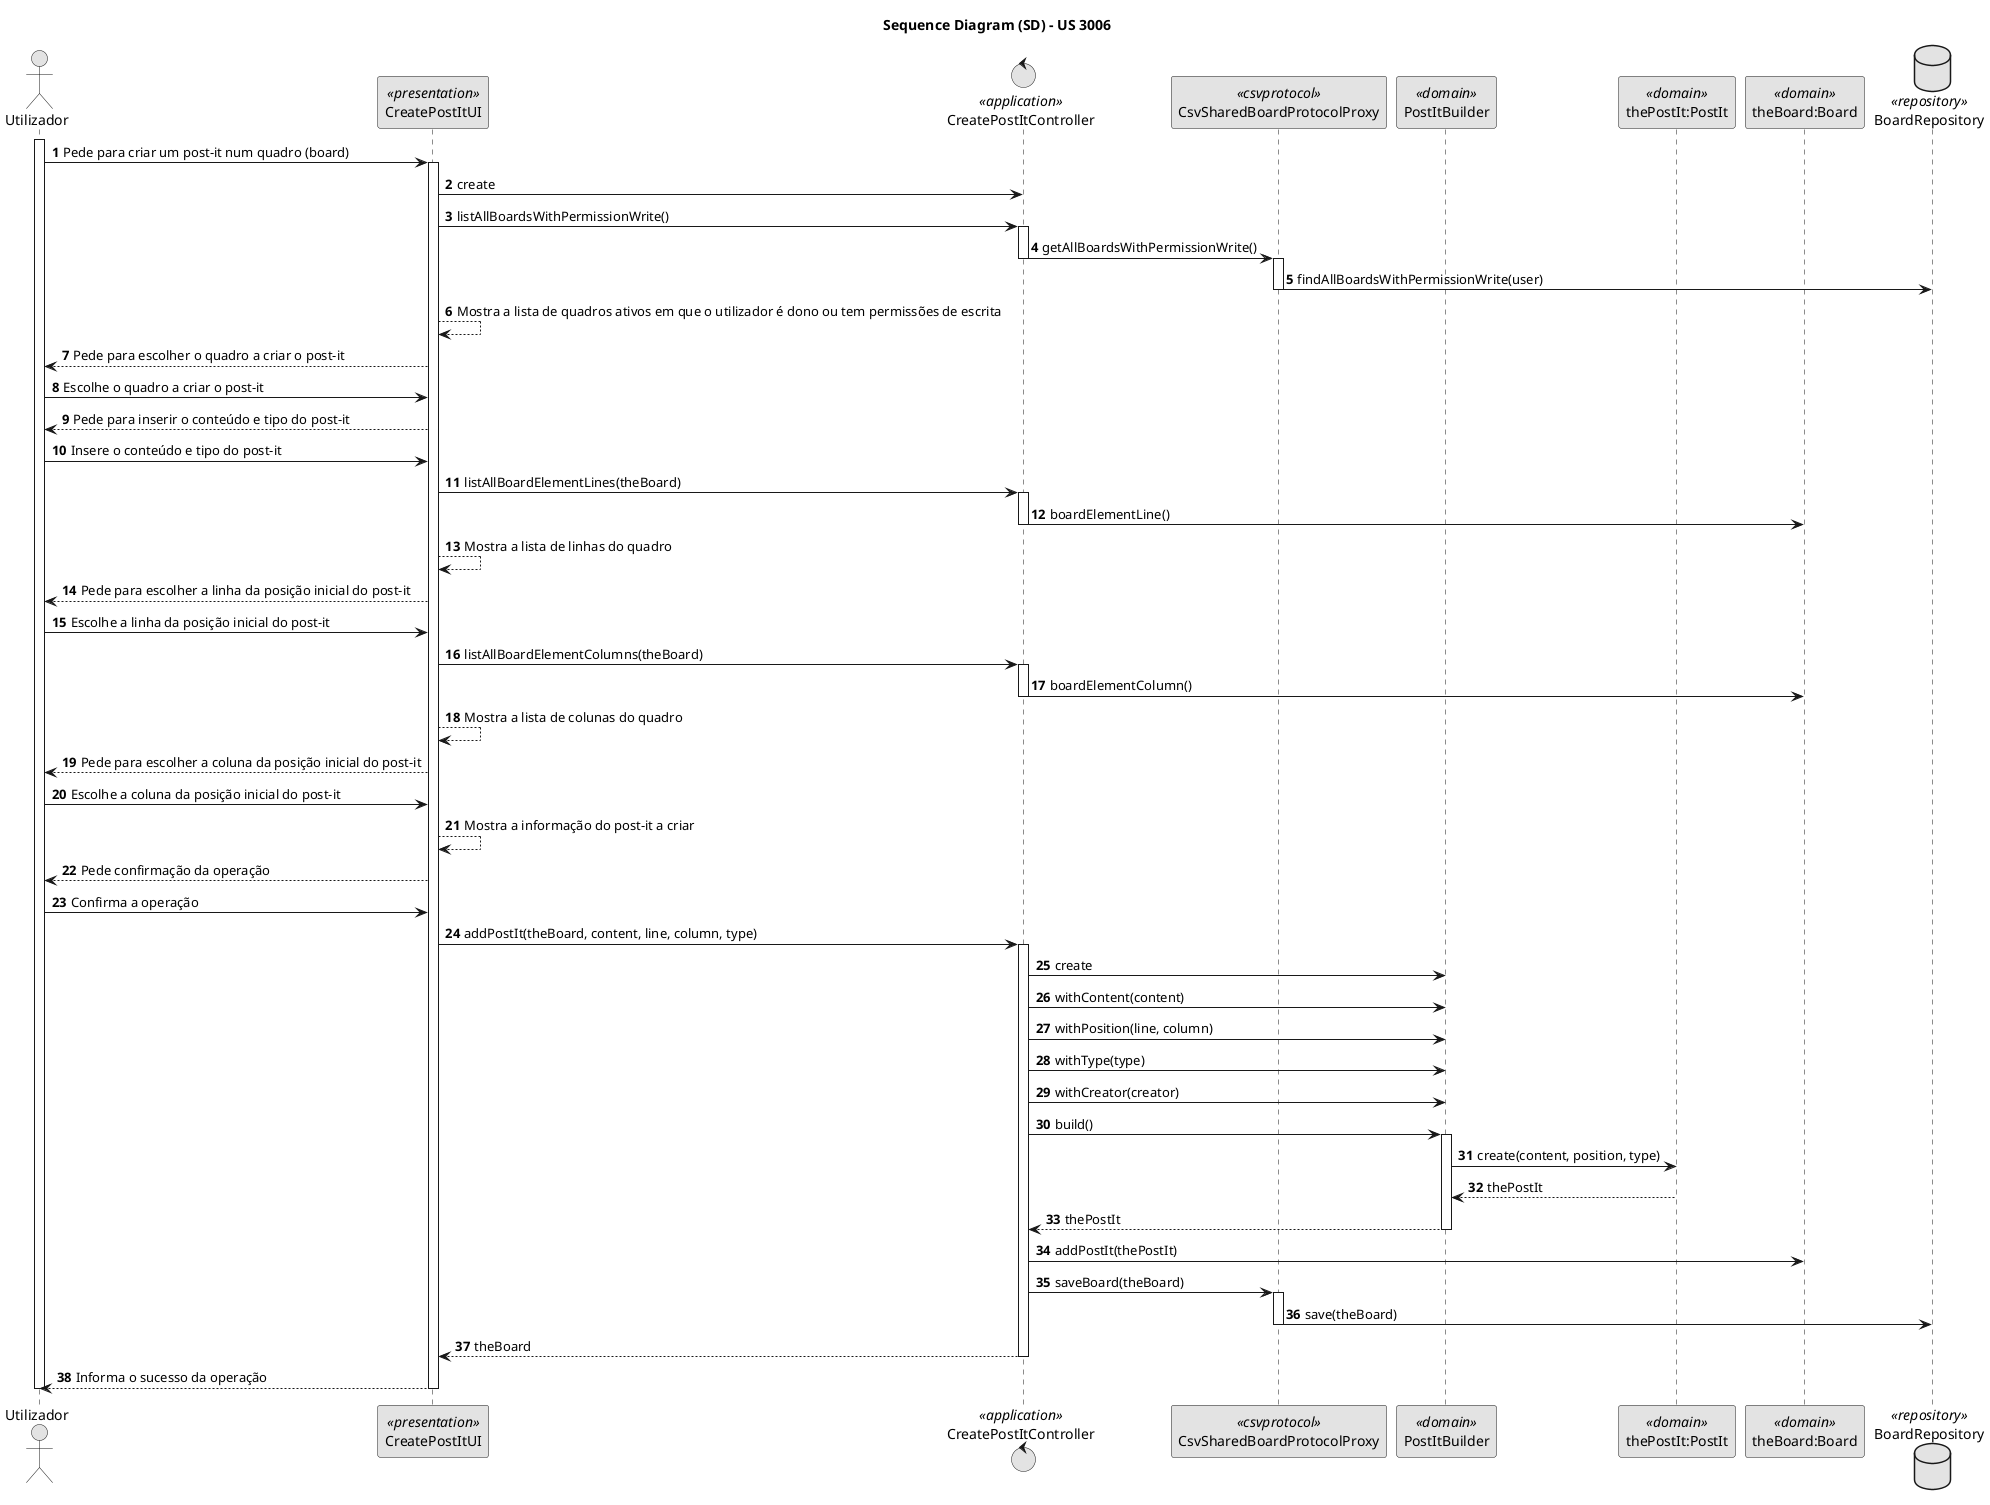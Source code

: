 @startuml
skinparam monochrome true
skinparam packageStyle rectangle
skinparam shadowing false

title Sequence Diagram (SD) - US 3006
autonumber

actor Utilizador as Actor
participant CreatePostItUI as UI <<presentation>>
control CreatePostItController as Controller <<application>>
participant CsvSharedBoardProtocolProxy as Proxy <<csvprotocol>>
participant PostItBuilder as Builder <<domain>>
participant "thePostIt:PostIt" as PostItDomain <<domain>>
participant "theBoard:Board" as BoardDomain <<domain>>
database BoardRepository as Repository <<repository>>

activate Actor
    Actor -> UI : Pede para criar um post-it num quadro (board)
    activate UI
        UI -> Controller : create
        UI -> Controller : listAllBoardsWithPermissionWrite()

        activate Controller
            Controller -> Proxy : getAllBoardsWithPermissionWrite()
        deactivate Controller
        activate Proxy
            Proxy -> Repository : findAllBoardsWithPermissionWrite(user)
        deactivate Proxy

    UI --> UI : Mostra a lista de quadros ativos em que o utilizador é dono ou tem permissões de escrita

    UI --> Actor : Pede para escolher o quadro a criar o post-it

    Actor -> UI : Escolhe o quadro a criar o post-it

        deactivate Controller

    UI --> Actor : Pede para inserir o conteúdo e tipo do post-it

    Actor -> UI : Insere o conteúdo e tipo do post-it

        UI -> Controller : listAllBoardElementLines(theBoard)
        activate Controller
            Controller -> BoardDomain : boardElementLine()
        deactivate Controller

    UI --> UI : Mostra a lista de linhas do quadro

    UI --> Actor : Pede para escolher a linha da posição inicial do post-it

    Actor -> UI : Escolhe a linha da posição inicial do post-it

        UI -> Controller : listAllBoardElementColumns(theBoard)
        activate Controller
            Controller -> BoardDomain : boardElementColumn()
        deactivate Controller

    UI --> UI : Mostra a lista de colunas do quadro

    UI --> Actor : Pede para escolher a coluna da posição inicial do post-it

    Actor -> UI : Escolhe a coluna da posição inicial do post-it

    UI --> UI : Mostra a informação do post-it a criar

    UI --> Actor : Pede confirmação da operação

    Actor -> UI : Confirma a operação

        UI -> Controller : addPostIt(theBoard, content, line, column, type)
        activate Controller
            Controller -> Builder : create
            Controller -> Builder : withContent(content)
            Controller -> Builder : withPosition(line, column)
            Controller -> Builder : withType(type)
            Controller -> Builder : withCreator(creator)
            Controller -> Builder : build()

            activate Builder
                Builder -> PostItDomain : create(content, position, type)
                PostItDomain --> Builder : thePostIt
                Builder --> Controller : thePostIt
            deactivate Builder

            Controller -> BoardDomain : addPostIt(thePostIt)
            Controller -> Proxy : saveBoard(theBoard)

            activate Proxy
                Proxy -> Repository : save(theBoard)
            deactivate Proxy

            Controller --> UI : theBoard
        deactivate Controller

    UI --> Actor : Informa o sucesso da operação
    deactivate UI
deactivate Actor

@enduml